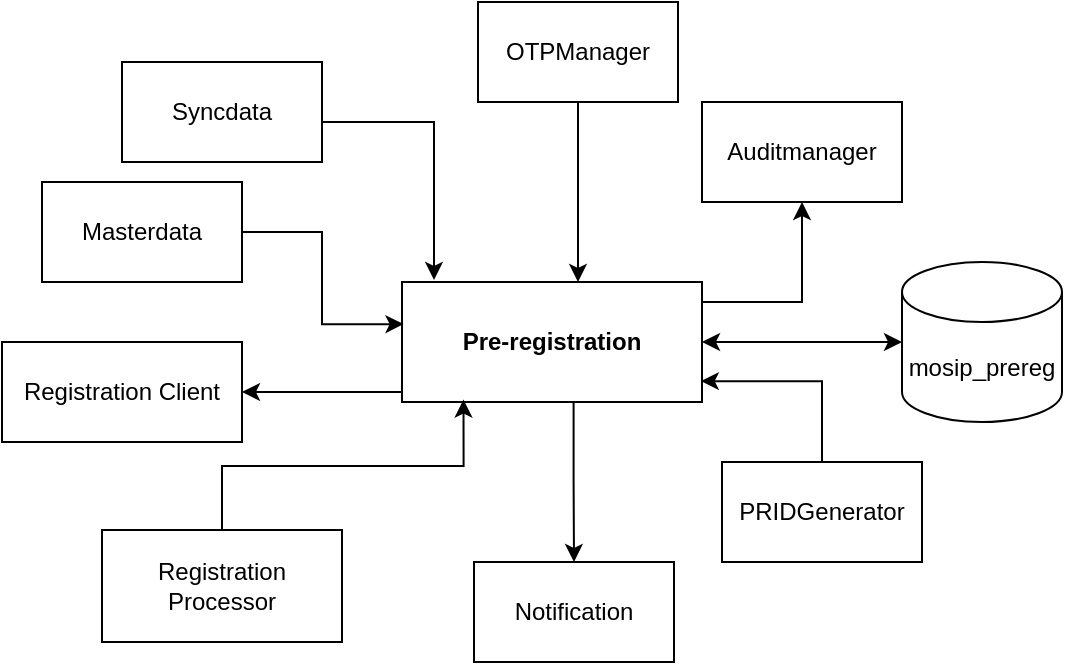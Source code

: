 <mxfile version="16.2.2" type="github">
  <diagram id="aeCOM6R8oNLb_Fvaol1f" name="Page-1">
    <mxGraphModel dx="855" dy="541" grid="1" gridSize="10" guides="1" tooltips="1" connect="1" arrows="1" fold="1" page="1" pageScale="1" pageWidth="2336" pageHeight="1654" math="0" shadow="0">
      <root>
        <mxCell id="0" />
        <mxCell id="1" parent="0" />
        <mxCell id="c4K_Bumv6GerBLCT27ij-15" style="edgeStyle=orthogonalEdgeStyle;rounded=0;orthogonalLoop=1;jettySize=auto;html=1;exitX=0.572;exitY=0.998;exitDx=0;exitDy=0;exitPerimeter=0;" edge="1" parent="1" source="c4K_Bumv6GerBLCT27ij-1" target="c4K_Bumv6GerBLCT27ij-5">
          <mxGeometry relative="1" as="geometry">
            <mxPoint x="767" y="470" as="sourcePoint" />
          </mxGeometry>
        </mxCell>
        <mxCell id="c4K_Bumv6GerBLCT27ij-16" style="edgeStyle=orthogonalEdgeStyle;rounded=0;orthogonalLoop=1;jettySize=auto;html=1;exitX=1;exitY=0.5;exitDx=0;exitDy=0;entryX=0.5;entryY=1;entryDx=0;entryDy=0;" edge="1" parent="1" source="c4K_Bumv6GerBLCT27ij-1" target="c4K_Bumv6GerBLCT27ij-10">
          <mxGeometry relative="1" as="geometry">
            <Array as="points">
              <mxPoint x="790" y="420" />
              <mxPoint x="870" y="420" />
            </Array>
          </mxGeometry>
        </mxCell>
        <mxCell id="c4K_Bumv6GerBLCT27ij-17" style="edgeStyle=orthogonalEdgeStyle;rounded=0;orthogonalLoop=1;jettySize=auto;html=1;exitX=1;exitY=0.5;exitDx=0;exitDy=0;entryX=0;entryY=0.5;entryDx=0;entryDy=0;entryPerimeter=0;startArrow=classic;startFill=1;" edge="1" parent="1" source="c4K_Bumv6GerBLCT27ij-1" target="c4K_Bumv6GerBLCT27ij-2">
          <mxGeometry relative="1" as="geometry" />
        </mxCell>
        <mxCell id="c4K_Bumv6GerBLCT27ij-20" style="edgeStyle=orthogonalEdgeStyle;rounded=0;orthogonalLoop=1;jettySize=auto;html=1;entryX=1;entryY=0.5;entryDx=0;entryDy=0;startArrow=none;startFill=0;exitX=0;exitY=0.5;exitDx=0;exitDy=0;" edge="1" parent="1" source="c4K_Bumv6GerBLCT27ij-1" target="c4K_Bumv6GerBLCT27ij-19">
          <mxGeometry relative="1" as="geometry">
            <Array as="points">
              <mxPoint x="670" y="465" />
            </Array>
          </mxGeometry>
        </mxCell>
        <mxCell id="c4K_Bumv6GerBLCT27ij-1" value="&lt;b&gt;Pre-registration&lt;/b&gt;" style="rounded=0;whiteSpace=wrap;html=1;" vertex="1" parent="1">
          <mxGeometry x="670" y="410" width="150" height="60" as="geometry" />
        </mxCell>
        <mxCell id="c4K_Bumv6GerBLCT27ij-2" value="mosip_prereg" style="shape=cylinder3;whiteSpace=wrap;html=1;boundedLbl=1;backgroundOutline=1;size=15;" vertex="1" parent="1">
          <mxGeometry x="920" y="400" width="80" height="80" as="geometry" />
        </mxCell>
        <mxCell id="c4K_Bumv6GerBLCT27ij-14" style="edgeStyle=orthogonalEdgeStyle;rounded=0;orthogonalLoop=1;jettySize=auto;html=1;exitX=0.5;exitY=1;exitDx=0;exitDy=0;" edge="1" parent="1" source="c4K_Bumv6GerBLCT27ij-3">
          <mxGeometry relative="1" as="geometry">
            <mxPoint x="758" y="410" as="targetPoint" />
          </mxGeometry>
        </mxCell>
        <mxCell id="c4K_Bumv6GerBLCT27ij-3" value="OTPManager" style="rounded=0;whiteSpace=wrap;html=1;" vertex="1" parent="1">
          <mxGeometry x="708" y="270" width="100" height="50" as="geometry" />
        </mxCell>
        <mxCell id="c4K_Bumv6GerBLCT27ij-22" style="edgeStyle=orthogonalEdgeStyle;rounded=0;orthogonalLoop=1;jettySize=auto;html=1;startArrow=none;startFill=0;" edge="1" parent="1" source="c4K_Bumv6GerBLCT27ij-4">
          <mxGeometry relative="1" as="geometry">
            <mxPoint x="686" y="409" as="targetPoint" />
            <Array as="points">
              <mxPoint x="686" y="330" />
            </Array>
          </mxGeometry>
        </mxCell>
        <mxCell id="c4K_Bumv6GerBLCT27ij-4" value="Syncdata" style="rounded=0;whiteSpace=wrap;html=1;" vertex="1" parent="1">
          <mxGeometry x="530" y="300" width="100" height="50" as="geometry" />
        </mxCell>
        <mxCell id="c4K_Bumv6GerBLCT27ij-5" value="Notification" style="rounded=0;whiteSpace=wrap;html=1;" vertex="1" parent="1">
          <mxGeometry x="706" y="550" width="100" height="50" as="geometry" />
        </mxCell>
        <mxCell id="c4K_Bumv6GerBLCT27ij-18" style="edgeStyle=orthogonalEdgeStyle;rounded=0;orthogonalLoop=1;jettySize=auto;html=1;exitX=1;exitY=0.5;exitDx=0;exitDy=0;entryX=0.005;entryY=0.351;entryDx=0;entryDy=0;startArrow=none;startFill=0;entryPerimeter=0;" edge="1" parent="1" source="c4K_Bumv6GerBLCT27ij-8" target="c4K_Bumv6GerBLCT27ij-1">
          <mxGeometry relative="1" as="geometry" />
        </mxCell>
        <mxCell id="c4K_Bumv6GerBLCT27ij-8" value="Masterdata" style="rounded=0;whiteSpace=wrap;html=1;" vertex="1" parent="1">
          <mxGeometry x="490" y="360" width="100" height="50" as="geometry" />
        </mxCell>
        <mxCell id="c4K_Bumv6GerBLCT27ij-25" style="edgeStyle=orthogonalEdgeStyle;rounded=0;orthogonalLoop=1;jettySize=auto;html=1;exitX=0.5;exitY=0;exitDx=0;exitDy=0;entryX=0.996;entryY=0.826;entryDx=0;entryDy=0;entryPerimeter=0;startArrow=none;startFill=0;" edge="1" parent="1" source="c4K_Bumv6GerBLCT27ij-9" target="c4K_Bumv6GerBLCT27ij-1">
          <mxGeometry relative="1" as="geometry">
            <Array as="points">
              <mxPoint x="880" y="460" />
            </Array>
          </mxGeometry>
        </mxCell>
        <mxCell id="c4K_Bumv6GerBLCT27ij-9" value="PRIDGenerator" style="rounded=0;whiteSpace=wrap;html=1;" vertex="1" parent="1">
          <mxGeometry x="830" y="500" width="100" height="50" as="geometry" />
        </mxCell>
        <mxCell id="c4K_Bumv6GerBLCT27ij-10" value="Auditmanager" style="rounded=0;whiteSpace=wrap;html=1;" vertex="1" parent="1">
          <mxGeometry x="820" y="320" width="100" height="50" as="geometry" />
        </mxCell>
        <mxCell id="c4K_Bumv6GerBLCT27ij-21" style="edgeStyle=orthogonalEdgeStyle;rounded=0;orthogonalLoop=1;jettySize=auto;html=1;exitX=0.5;exitY=0;exitDx=0;exitDy=0;entryX=0.205;entryY=0.98;entryDx=0;entryDy=0;entryPerimeter=0;startArrow=none;startFill=0;" edge="1" parent="1" source="c4K_Bumv6GerBLCT27ij-11" target="c4K_Bumv6GerBLCT27ij-1">
          <mxGeometry relative="1" as="geometry" />
        </mxCell>
        <mxCell id="c4K_Bumv6GerBLCT27ij-11" value="Registration Processor" style="rounded=0;whiteSpace=wrap;html=1;" vertex="1" parent="1">
          <mxGeometry x="520" y="534" width="120" height="56" as="geometry" />
        </mxCell>
        <mxCell id="c4K_Bumv6GerBLCT27ij-19" value="Registration Client" style="rounded=0;whiteSpace=wrap;html=1;" vertex="1" parent="1">
          <mxGeometry x="470" y="440" width="120" height="50" as="geometry" />
        </mxCell>
      </root>
    </mxGraphModel>
  </diagram>
</mxfile>
